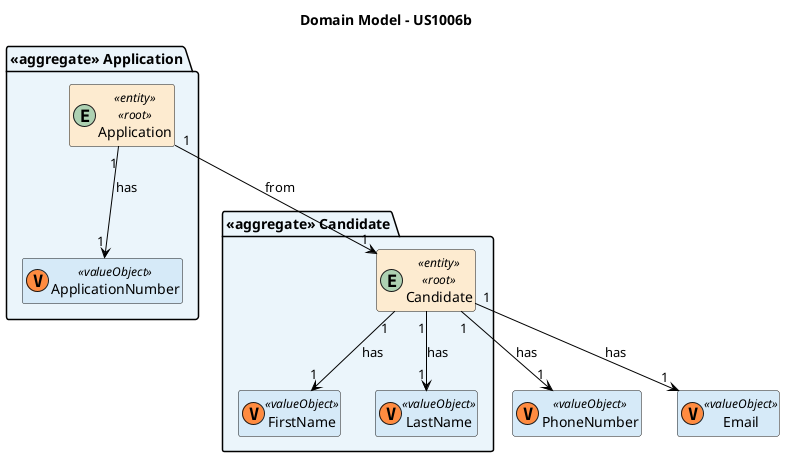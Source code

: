 @startuml domain-model

title Domain Model - US1006b

hide empty members
'skinparam Linetype ortho

skinparam class {
    BackgroundColor<<valueObject>> #D6EAF8
    BackgroundColor<<root>> #FDEBD0
    BackgroundColor<<service>> #D1F2EB
    BackgroundColor #FEF9E7
    ArrowColor Black
}

skinparam package {
    BackgroundColor #EBF5FB
}

' Candidate Aggregate
package "<<aggregate>> Candidate" {
    entity Candidate <<entity>> <<root>> {}

    class FirstName <<valueObject>> <<(V, #FF8B40)>> {}
    class LastName <<valueObject>> <<(V, #FF8B40)>> {}
}

' Application Aggregate
package "<<aggregate>> Application" {
    entity Application <<entity>> <<root>> {}

    class ApplicationNumber <<valueObject>> <<(V, #FF8B40)>> {}

}

class PhoneNumber <<valueObject>> <<(V, #FF8B40)>> {}
class Email <<valueObject>> <<(V, #FF8B40)>> {}

' Candidate relationships
Candidate "1" --> "1" FirstName : has
Candidate "1" --> "1" LastName : has
Candidate "1" --> "1" PhoneNumber : has
Candidate "1" --> "1" Email : has

' Application relationships
Application "1" --> "1" ApplicationNumber : has
Application "1" --> "1" Candidate : from

@enduml